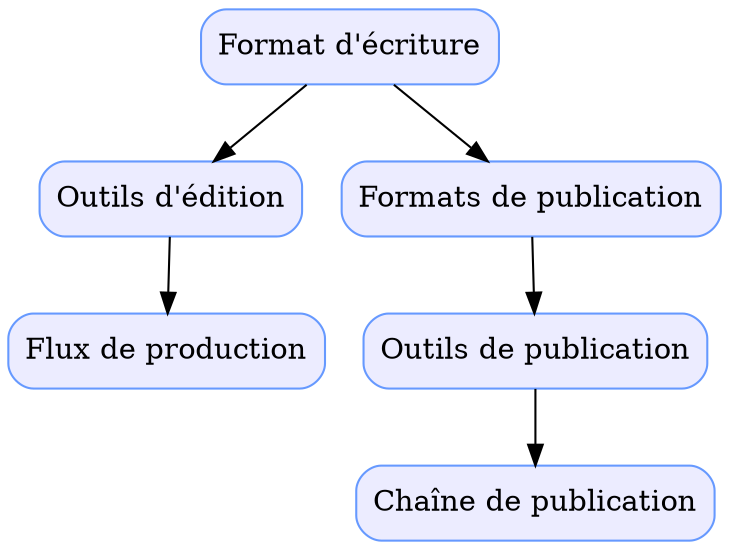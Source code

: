 digraph workflow{
node [shape=Mrecord, style=filled, color="#6699ff", fillcolor="#ececff"];
FormatE [label="Format d'écriture"];
OutilsE [label="Outils d'édition"];
FlowE [label="Flux de production"];
FormatP [label="Formats de publication"];
OutilsP [label="Outils de publication"];
FlowP [label="Chaîne de publication"];
FormatE -> OutilsE -> FlowE;
FormatE -> FormatP -> OutilsP -> FlowP;
}
